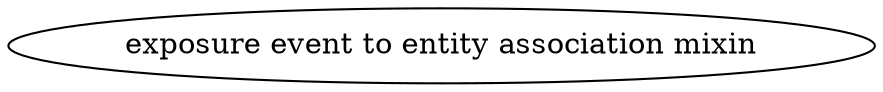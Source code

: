 digraph {
	graph [bb="0,0,321.07,36"];
	node [label="\N"];
	"exposure event to entity association mixin"	[height=0.5,
		label="exposure event to entity association mixin",
		pos="160.54,18",
		width=4.4593];
}
